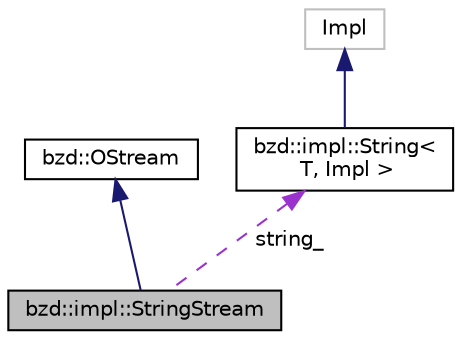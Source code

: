 digraph "bzd::impl::StringStream"
{
  edge [fontname="Helvetica",fontsize="10",labelfontname="Helvetica",labelfontsize="10"];
  node [fontname="Helvetica",fontsize="10",shape=record];
  Node3 [label="bzd::impl::StringStream",height=0.2,width=0.4,color="black", fillcolor="grey75", style="filled", fontcolor="black"];
  Node4 -> Node3 [dir="back",color="midnightblue",fontsize="10",style="solid"];
  Node4 [label="bzd::OStream",height=0.2,width=0.4,color="black", fillcolor="white", style="filled",URL="$classbzd_1_1impl_1_1OStream.html"];
  Node5 -> Node3 [dir="back",color="darkorchid3",fontsize="10",style="dashed",label=" string_" ];
  Node5 [label="bzd::impl::String\<\l T, Impl \>",height=0.2,width=0.4,color="black", fillcolor="white", style="filled",URL="$classbzd_1_1impl_1_1String.html"];
  Node6 -> Node5 [dir="back",color="midnightblue",fontsize="10",style="solid"];
  Node6 [label="Impl",height=0.2,width=0.4,color="grey75", fillcolor="white", style="filled"];
}
